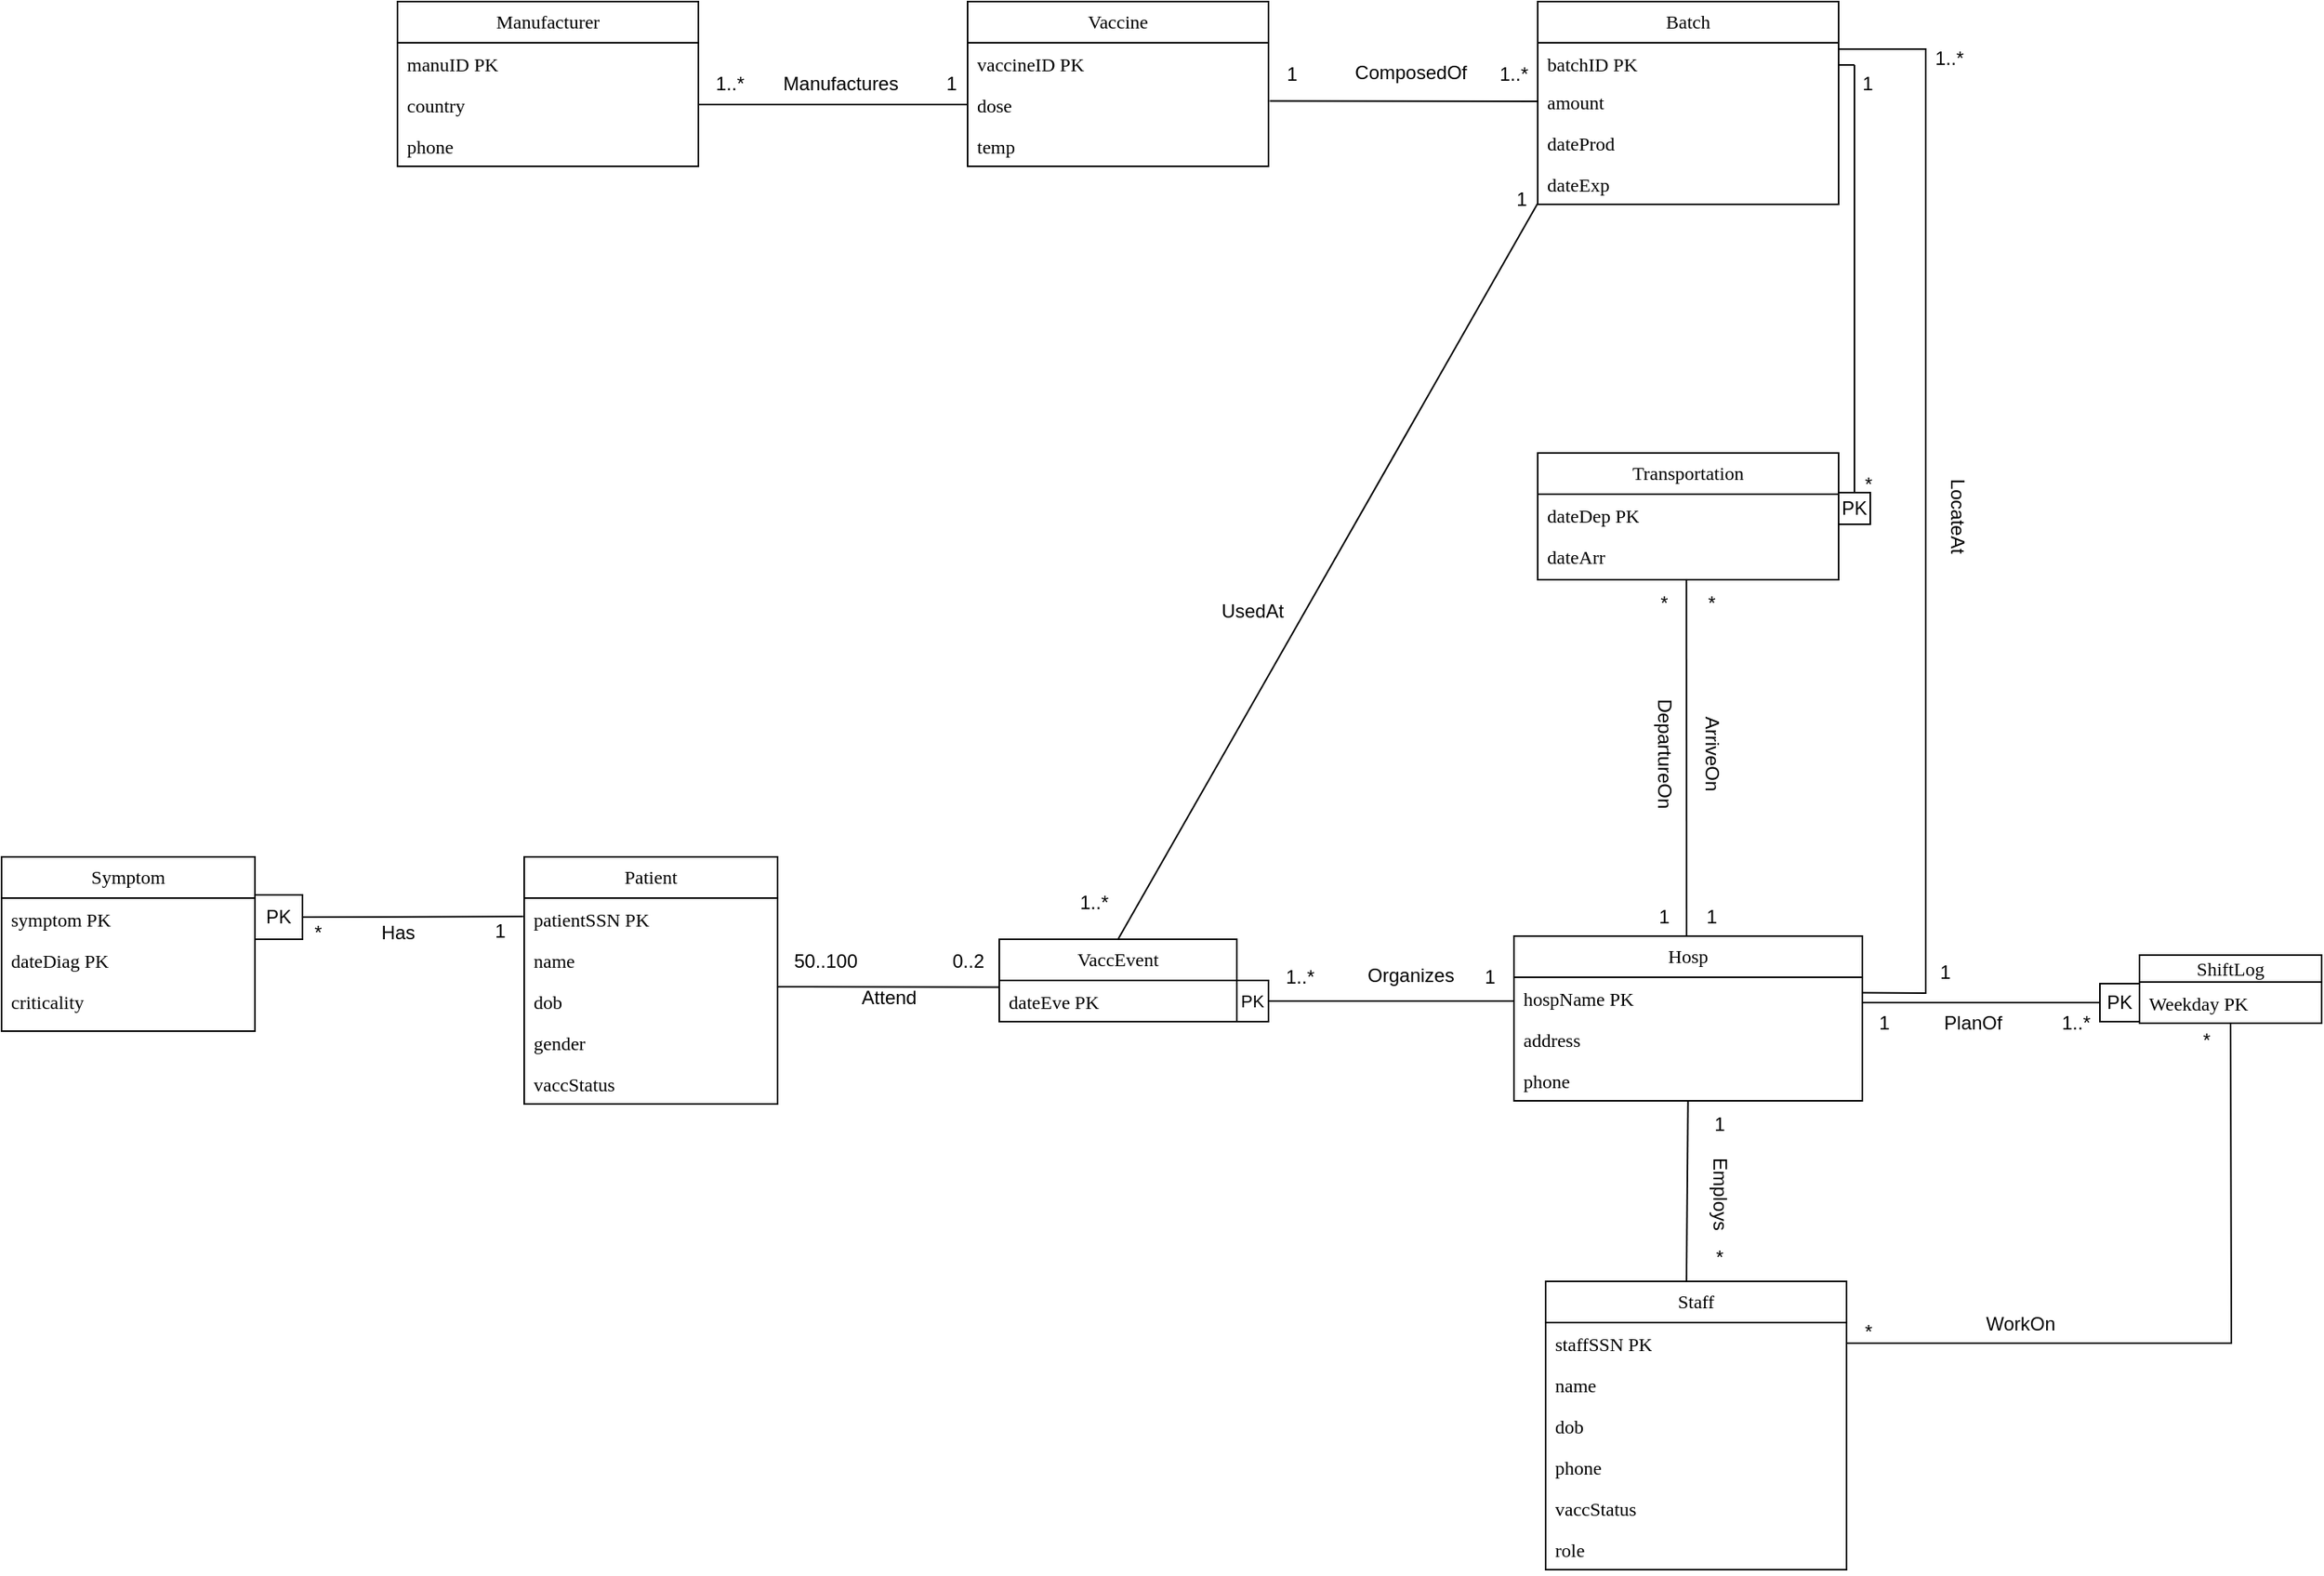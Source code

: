 <mxfile version="21.2.8" type="device">
  <diagram id="C5RBs43oDa-KdzZeNtuy" name="Page-1">
    <mxGraphModel dx="3131" dy="1924" grid="1" gridSize="10" guides="1" tooltips="1" connect="1" arrows="1" fold="1" page="1" pageScale="1" pageWidth="1169" pageHeight="827" math="0" shadow="0">
      <root>
        <mxCell id="WIyWlLk6GJQsqaUBKTNV-0" />
        <mxCell id="WIyWlLk6GJQsqaUBKTNV-1" parent="WIyWlLk6GJQsqaUBKTNV-0" />
        <mxCell id="nF-cC0mnECjp0_nfSm4N-1" value="Patient" style="swimlane;fontStyle=0;childLayout=stackLayout;horizontal=1;startSize=26;fillColor=none;horizontalStack=0;resizeParent=1;resizeParentMax=0;resizeLast=0;collapsible=1;marginBottom=0;whiteSpace=wrap;html=1;fontFamily=Times New Roman;" parent="WIyWlLk6GJQsqaUBKTNV-1" vertex="1">
          <mxGeometry x="-380" y="60" width="160" height="156" as="geometry" />
        </mxCell>
        <mxCell id="nF-cC0mnECjp0_nfSm4N-3" value="patientSSN PK" style="text;strokeColor=none;fillColor=none;align=left;verticalAlign=top;spacingLeft=4;spacingRight=4;overflow=hidden;rotatable=0;points=[[0,0.5],[1,0.5]];portConstraint=eastwest;whiteSpace=wrap;html=1;fontFamily=Times New Roman;" parent="nF-cC0mnECjp0_nfSm4N-1" vertex="1">
          <mxGeometry y="26" width="160" height="26" as="geometry" />
        </mxCell>
        <mxCell id="nF-cC0mnECjp0_nfSm4N-2" value="name" style="text;strokeColor=none;fillColor=none;align=left;verticalAlign=top;spacingLeft=4;spacingRight=4;overflow=hidden;rotatable=0;points=[[0,0.5],[1,0.5]];portConstraint=eastwest;whiteSpace=wrap;html=1;fontFamily=Times New Roman;" parent="nF-cC0mnECjp0_nfSm4N-1" vertex="1">
          <mxGeometry y="52" width="160" height="26" as="geometry" />
        </mxCell>
        <mxCell id="nF-cC0mnECjp0_nfSm4N-4" value="dob" style="text;strokeColor=none;fillColor=none;align=left;verticalAlign=top;spacingLeft=4;spacingRight=4;overflow=hidden;rotatable=0;points=[[0,0.5],[1,0.5]];portConstraint=eastwest;whiteSpace=wrap;html=1;fontFamily=Times New Roman;" parent="nF-cC0mnECjp0_nfSm4N-1" vertex="1">
          <mxGeometry y="78" width="160" height="26" as="geometry" />
        </mxCell>
        <mxCell id="nF-cC0mnECjp0_nfSm4N-11" value="gender" style="text;strokeColor=none;fillColor=none;align=left;verticalAlign=top;spacingLeft=4;spacingRight=4;overflow=hidden;rotatable=0;points=[[0,0.5],[1,0.5]];portConstraint=eastwest;whiteSpace=wrap;html=1;fontFamily=Times New Roman;" parent="nF-cC0mnECjp0_nfSm4N-1" vertex="1">
          <mxGeometry y="104" width="160" height="26" as="geometry" />
        </mxCell>
        <mxCell id="nF-cC0mnECjp0_nfSm4N-12" value="vaccStatus" style="text;strokeColor=none;fillColor=none;align=left;verticalAlign=top;spacingLeft=4;spacingRight=4;overflow=hidden;rotatable=0;points=[[0,0.5],[1,0.5]];portConstraint=eastwest;whiteSpace=wrap;html=1;fontFamily=Times New Roman;" parent="nF-cC0mnECjp0_nfSm4N-1" vertex="1">
          <mxGeometry y="130" width="160" height="26" as="geometry" />
        </mxCell>
        <mxCell id="nF-cC0mnECjp0_nfSm4N-13" value="Manufacturer" style="swimlane;fontStyle=0;childLayout=stackLayout;horizontal=1;startSize=26;fillColor=none;horizontalStack=0;resizeParent=1;resizeParentMax=0;resizeLast=0;collapsible=1;marginBottom=0;whiteSpace=wrap;html=1;fontFamily=Times New Roman;" parent="WIyWlLk6GJQsqaUBKTNV-1" vertex="1">
          <mxGeometry x="-460" y="-480" width="190" height="104" as="geometry">
            <mxRectangle x="9.73" y="-220" width="110" height="30" as="alternateBounds" />
          </mxGeometry>
        </mxCell>
        <mxCell id="nF-cC0mnECjp0_nfSm4N-14" value="manuID PK" style="text;strokeColor=none;fillColor=none;align=left;verticalAlign=top;spacingLeft=4;spacingRight=4;overflow=hidden;rotatable=0;points=[[0,0.5],[1,0.5]];portConstraint=eastwest;whiteSpace=wrap;html=1;fontFamily=Times New Roman;" parent="nF-cC0mnECjp0_nfSm4N-13" vertex="1">
          <mxGeometry y="26" width="190" height="26" as="geometry" />
        </mxCell>
        <mxCell id="nF-cC0mnECjp0_nfSm4N-15" value="country&lt;span style=&quot;white-space: pre;&quot;&gt; &lt;/span&gt;&lt;span style=&quot;white-space: pre;&quot;&gt; &lt;/span&gt;&lt;span style=&quot;white-space: pre;&quot;&gt; &lt;/span&gt;&lt;span style=&quot;white-space: pre;&quot;&gt; &lt;/span&gt;&lt;span style=&quot;white-space: pre;&quot;&gt; &lt;/span&gt;&lt;span style=&quot;white-space: pre;&quot;&gt; &lt;/span&gt;&lt;span style=&quot;white-space: pre;&quot;&gt; &lt;/span&gt;&lt;span style=&quot;white-space: pre;&quot;&gt; &lt;/span&gt;" style="text;strokeColor=none;fillColor=none;align=left;verticalAlign=top;spacingLeft=4;spacingRight=4;overflow=hidden;rotatable=0;points=[[0,0.5],[1,0.5]];portConstraint=eastwest;whiteSpace=wrap;html=1;fontFamily=Times New Roman;" parent="nF-cC0mnECjp0_nfSm4N-13" vertex="1">
          <mxGeometry y="52" width="190" height="26" as="geometry" />
        </mxCell>
        <mxCell id="nF-cC0mnECjp0_nfSm4N-16" value="phone" style="text;strokeColor=none;fillColor=none;align=left;verticalAlign=top;spacingLeft=4;spacingRight=4;overflow=hidden;rotatable=0;points=[[0,0.5],[1,0.5]];portConstraint=eastwest;whiteSpace=wrap;html=1;fontFamily=Times New Roman;" parent="nF-cC0mnECjp0_nfSm4N-13" vertex="1">
          <mxGeometry y="78" width="190" height="26" as="geometry" />
        </mxCell>
        <mxCell id="nF-cC0mnECjp0_nfSm4N-19" value="Batch" style="swimlane;fontStyle=0;childLayout=stackLayout;horizontal=1;startSize=26;fillColor=none;horizontalStack=0;resizeParent=1;resizeParentMax=0;resizeLast=0;collapsible=1;marginBottom=0;whiteSpace=wrap;html=1;fontFamily=Times New Roman;" parent="WIyWlLk6GJQsqaUBKTNV-1" vertex="1">
          <mxGeometry x="260" y="-480" width="190" height="128" as="geometry" />
        </mxCell>
        <mxCell id="nF-cC0mnECjp0_nfSm4N-20" value="batchID PK" style="text;strokeColor=none;fillColor=none;align=left;verticalAlign=top;spacingLeft=4;spacingRight=4;overflow=hidden;rotatable=0;points=[[0,0.5],[1,0.5]];portConstraint=eastwest;whiteSpace=wrap;html=1;fontFamily=Times New Roman;" parent="nF-cC0mnECjp0_nfSm4N-19" vertex="1">
          <mxGeometry y="26" width="190" height="24" as="geometry" />
        </mxCell>
        <mxCell id="nF-cC0mnECjp0_nfSm4N-21" value="amount" style="text;strokeColor=none;fillColor=none;align=left;verticalAlign=top;spacingLeft=4;spacingRight=4;overflow=hidden;rotatable=0;points=[[0,0.5],[1,0.5]];portConstraint=eastwest;whiteSpace=wrap;html=1;fontFamily=Times New Roman;" parent="nF-cC0mnECjp0_nfSm4N-19" vertex="1">
          <mxGeometry y="50" width="190" height="26" as="geometry" />
        </mxCell>
        <mxCell id="nF-cC0mnECjp0_nfSm4N-22" value="dateProd" style="text;strokeColor=none;fillColor=none;align=left;verticalAlign=top;spacingLeft=4;spacingRight=4;overflow=hidden;rotatable=0;points=[[0,0.5],[1,0.5]];portConstraint=eastwest;whiteSpace=wrap;html=1;fontFamily=Times New Roman;" parent="nF-cC0mnECjp0_nfSm4N-19" vertex="1">
          <mxGeometry y="76" width="190" height="26" as="geometry" />
        </mxCell>
        <mxCell id="nF-cC0mnECjp0_nfSm4N-23" value="dateExp&lt;br&gt;" style="text;strokeColor=none;fillColor=none;align=left;verticalAlign=top;spacingLeft=4;spacingRight=4;overflow=hidden;rotatable=0;points=[[0,0.5],[1,0.5]];portConstraint=eastwest;whiteSpace=wrap;html=1;fontFamily=Times New Roman;" parent="nF-cC0mnECjp0_nfSm4N-19" vertex="1">
          <mxGeometry y="102" width="190" height="26" as="geometry" />
        </mxCell>
        <mxCell id="nF-cC0mnECjp0_nfSm4N-25" value="Vaccine" style="swimlane;fontStyle=0;childLayout=stackLayout;horizontal=1;startSize=26;fillColor=none;horizontalStack=0;resizeParent=1;resizeParentMax=0;resizeLast=0;collapsible=1;marginBottom=0;whiteSpace=wrap;html=1;fontFamily=Times New Roman;" parent="WIyWlLk6GJQsqaUBKTNV-1" vertex="1">
          <mxGeometry x="-100" y="-480" width="190" height="104" as="geometry" />
        </mxCell>
        <mxCell id="nF-cC0mnECjp0_nfSm4N-26" value="vaccineID PK" style="text;strokeColor=none;fillColor=none;align=left;verticalAlign=top;spacingLeft=4;spacingRight=4;overflow=hidden;rotatable=0;points=[[0,0.5],[1,0.5]];portConstraint=eastwest;whiteSpace=wrap;html=1;fontFamily=Times New Roman;" parent="nF-cC0mnECjp0_nfSm4N-25" vertex="1">
          <mxGeometry y="26" width="190" height="26" as="geometry" />
        </mxCell>
        <mxCell id="nF-cC0mnECjp0_nfSm4N-27" value="dose" style="text;strokeColor=none;fillColor=none;align=left;verticalAlign=top;spacingLeft=4;spacingRight=4;overflow=hidden;rotatable=0;points=[[0,0.5],[1,0.5]];portConstraint=eastwest;whiteSpace=wrap;html=1;fontFamily=Times New Roman;" parent="nF-cC0mnECjp0_nfSm4N-25" vertex="1">
          <mxGeometry y="52" width="190" height="26" as="geometry" />
        </mxCell>
        <mxCell id="nF-cC0mnECjp0_nfSm4N-28" value="temp&lt;br&gt;" style="text;strokeColor=none;fillColor=none;align=left;verticalAlign=top;spacingLeft=4;spacingRight=4;overflow=hidden;rotatable=0;points=[[0,0.5],[1,0.5]];portConstraint=eastwest;whiteSpace=wrap;html=1;fontFamily=Times New Roman;" parent="nF-cC0mnECjp0_nfSm4N-25" vertex="1">
          <mxGeometry y="78" width="190" height="26" as="geometry" />
        </mxCell>
        <mxCell id="nF-cC0mnECjp0_nfSm4N-31" value="Hosp" style="swimlane;fontStyle=0;childLayout=stackLayout;horizontal=1;startSize=26;fillColor=none;horizontalStack=0;resizeParent=1;resizeParentMax=0;resizeLast=0;collapsible=1;marginBottom=0;whiteSpace=wrap;html=1;fontFamily=Times New Roman;" parent="WIyWlLk6GJQsqaUBKTNV-1" vertex="1">
          <mxGeometry x="245" y="110" width="220" height="104" as="geometry" />
        </mxCell>
        <mxCell id="nF-cC0mnECjp0_nfSm4N-32" value="hospName PK" style="text;strokeColor=none;fillColor=none;align=left;verticalAlign=top;spacingLeft=4;spacingRight=4;overflow=hidden;rotatable=0;points=[[0,0.5],[1,0.5]];portConstraint=eastwest;whiteSpace=wrap;html=1;fontFamily=Times New Roman;" parent="nF-cC0mnECjp0_nfSm4N-31" vertex="1">
          <mxGeometry y="26" width="220" height="26" as="geometry" />
        </mxCell>
        <mxCell id="nF-cC0mnECjp0_nfSm4N-33" value="address" style="text;strokeColor=none;fillColor=none;align=left;verticalAlign=top;spacingLeft=4;spacingRight=4;overflow=hidden;rotatable=0;points=[[0,0.5],[1,0.5]];portConstraint=eastwest;whiteSpace=wrap;html=1;fontFamily=Times New Roman;" parent="nF-cC0mnECjp0_nfSm4N-31" vertex="1">
          <mxGeometry y="52" width="220" height="26" as="geometry" />
        </mxCell>
        <mxCell id="nF-cC0mnECjp0_nfSm4N-34" value="phone" style="text;strokeColor=none;fillColor=none;align=left;verticalAlign=top;spacingLeft=4;spacingRight=4;overflow=hidden;rotatable=0;points=[[0,0.5],[1,0.5]];portConstraint=eastwest;whiteSpace=wrap;html=1;fontFamily=Times New Roman;" parent="nF-cC0mnECjp0_nfSm4N-31" vertex="1">
          <mxGeometry y="78" width="220" height="26" as="geometry" />
        </mxCell>
        <mxCell id="nF-cC0mnECjp0_nfSm4N-37" value="Transportation" style="swimlane;fontStyle=0;childLayout=stackLayout;horizontal=1;startSize=26;fillColor=none;horizontalStack=0;resizeParent=1;resizeParentMax=0;resizeLast=0;collapsible=1;marginBottom=0;whiteSpace=wrap;html=1;fontFamily=Times New Roman;" parent="WIyWlLk6GJQsqaUBKTNV-1" vertex="1">
          <mxGeometry x="260" y="-195" width="190" height="80" as="geometry" />
        </mxCell>
        <mxCell id="nF-cC0mnECjp0_nfSm4N-38" value="dateDep PK" style="text;strokeColor=none;fillColor=none;align=left;verticalAlign=top;spacingLeft=4;spacingRight=4;overflow=hidden;rotatable=0;points=[[0,0.5],[1,0.5]];portConstraint=eastwest;whiteSpace=wrap;html=1;fontFamily=Times New Roman;" parent="nF-cC0mnECjp0_nfSm4N-37" vertex="1">
          <mxGeometry y="26" width="190" height="26" as="geometry" />
        </mxCell>
        <mxCell id="nF-cC0mnECjp0_nfSm4N-39" value="dateArr" style="text;strokeColor=none;fillColor=none;align=left;verticalAlign=top;spacingLeft=4;spacingRight=4;overflow=hidden;rotatable=0;points=[[0,0.5],[1,0.5]];portConstraint=eastwest;whiteSpace=wrap;html=1;fontFamily=Times New Roman;" parent="nF-cC0mnECjp0_nfSm4N-37" vertex="1">
          <mxGeometry y="52" width="190" height="28" as="geometry" />
        </mxCell>
        <mxCell id="nF-cC0mnECjp0_nfSm4N-42" value="ShiftLog" style="swimlane;fontStyle=0;childLayout=stackLayout;horizontal=1;startSize=17;fillColor=none;horizontalStack=0;resizeParent=1;resizeParentMax=0;resizeLast=0;collapsible=1;marginBottom=0;whiteSpace=wrap;html=1;fontFamily=Times New Roman;" parent="WIyWlLk6GJQsqaUBKTNV-1" vertex="1">
          <mxGeometry x="640" y="122" width="115" height="43" as="geometry" />
        </mxCell>
        <mxCell id="nF-cC0mnECjp0_nfSm4N-44" value="Weekday PK" style="text;strokeColor=none;fillColor=none;align=left;verticalAlign=top;spacingLeft=4;spacingRight=4;overflow=hidden;rotatable=0;points=[[0,0.5],[1,0.5]];portConstraint=eastwest;whiteSpace=wrap;html=1;fontFamily=Times New Roman;" parent="nF-cC0mnECjp0_nfSm4N-42" vertex="1">
          <mxGeometry y="17" width="115" height="26" as="geometry" />
        </mxCell>
        <mxCell id="nF-cC0mnECjp0_nfSm4N-46" value="Staff" style="swimlane;fontStyle=0;childLayout=stackLayout;horizontal=1;startSize=26;fillColor=none;horizontalStack=0;resizeParent=1;resizeParentMax=0;resizeLast=0;collapsible=1;marginBottom=0;whiteSpace=wrap;html=1;fontFamily=Times New Roman;" parent="WIyWlLk6GJQsqaUBKTNV-1" vertex="1">
          <mxGeometry x="265" y="328" width="190" height="182" as="geometry" />
        </mxCell>
        <mxCell id="nF-cC0mnECjp0_nfSm4N-47" value="staffSSN PK" style="text;strokeColor=none;fillColor=none;align=left;verticalAlign=top;spacingLeft=4;spacingRight=4;overflow=hidden;rotatable=0;points=[[0,0.5],[1,0.5]];portConstraint=eastwest;whiteSpace=wrap;html=1;fontFamily=Times New Roman;" parent="nF-cC0mnECjp0_nfSm4N-46" vertex="1">
          <mxGeometry y="26" width="190" height="26" as="geometry" />
        </mxCell>
        <mxCell id="nF-cC0mnECjp0_nfSm4N-48" value="name" style="text;strokeColor=none;fillColor=none;align=left;verticalAlign=top;spacingLeft=4;spacingRight=4;overflow=hidden;rotatable=0;points=[[0,0.5],[1,0.5]];portConstraint=eastwest;whiteSpace=wrap;html=1;fontFamily=Times New Roman;" parent="nF-cC0mnECjp0_nfSm4N-46" vertex="1">
          <mxGeometry y="52" width="190" height="26" as="geometry" />
        </mxCell>
        <mxCell id="nF-cC0mnECjp0_nfSm4N-49" value="dob" style="text;strokeColor=none;fillColor=none;align=left;verticalAlign=top;spacingLeft=4;spacingRight=4;overflow=hidden;rotatable=0;points=[[0,0.5],[1,0.5]];portConstraint=eastwest;whiteSpace=wrap;html=1;fontFamily=Times New Roman;" parent="nF-cC0mnECjp0_nfSm4N-46" vertex="1">
          <mxGeometry y="78" width="190" height="26" as="geometry" />
        </mxCell>
        <mxCell id="nF-cC0mnECjp0_nfSm4N-50" value="phone" style="text;strokeColor=none;fillColor=none;align=left;verticalAlign=top;spacingLeft=4;spacingRight=4;overflow=hidden;rotatable=0;points=[[0,0.5],[1,0.5]];portConstraint=eastwest;whiteSpace=wrap;html=1;fontFamily=Times New Roman;" parent="nF-cC0mnECjp0_nfSm4N-46" vertex="1">
          <mxGeometry y="104" width="190" height="26" as="geometry" />
        </mxCell>
        <mxCell id="nF-cC0mnECjp0_nfSm4N-51" value="vaccStatus" style="text;strokeColor=none;fillColor=none;align=left;verticalAlign=top;spacingLeft=4;spacingRight=4;overflow=hidden;rotatable=0;points=[[0,0.5],[1,0.5]];portConstraint=eastwest;whiteSpace=wrap;html=1;fontFamily=Times New Roman;" parent="nF-cC0mnECjp0_nfSm4N-46" vertex="1">
          <mxGeometry y="130" width="190" height="26" as="geometry" />
        </mxCell>
        <mxCell id="nF-cC0mnECjp0_nfSm4N-52" value="role" style="text;strokeColor=none;fillColor=none;align=left;verticalAlign=top;spacingLeft=4;spacingRight=4;overflow=hidden;rotatable=0;points=[[0,0.5],[1,0.5]];portConstraint=eastwest;whiteSpace=wrap;html=1;fontFamily=Times New Roman;" parent="nF-cC0mnECjp0_nfSm4N-46" vertex="1">
          <mxGeometry y="156" width="190" height="26" as="geometry" />
        </mxCell>
        <mxCell id="nF-cC0mnECjp0_nfSm4N-57" value="Symptom" style="swimlane;fontStyle=0;childLayout=stackLayout;horizontal=1;startSize=26;fillColor=none;horizontalStack=0;resizeParent=1;resizeParentMax=0;resizeLast=0;collapsible=1;marginBottom=0;whiteSpace=wrap;html=1;fontFamily=Times New Roman;" parent="WIyWlLk6GJQsqaUBKTNV-1" vertex="1">
          <mxGeometry x="-710" y="60" width="160" height="110" as="geometry" />
        </mxCell>
        <mxCell id="nF-cC0mnECjp0_nfSm4N-58" value="symptom PK" style="text;strokeColor=none;fillColor=none;align=left;verticalAlign=top;spacingLeft=4;spacingRight=4;overflow=hidden;rotatable=0;points=[[0,0.5],[1,0.5]];portConstraint=eastwest;whiteSpace=wrap;html=1;fontFamily=Times New Roman;" parent="nF-cC0mnECjp0_nfSm4N-57" vertex="1">
          <mxGeometry y="26" width="160" height="26" as="geometry" />
        </mxCell>
        <mxCell id="nF-cC0mnECjp0_nfSm4N-62" value="dateDiag PK" style="text;strokeColor=none;fillColor=none;align=left;verticalAlign=top;spacingLeft=4;spacingRight=4;overflow=hidden;rotatable=0;points=[[0,0.5],[1,0.5]];portConstraint=eastwest;whiteSpace=wrap;html=1;fontFamily=Times New Roman;" parent="nF-cC0mnECjp0_nfSm4N-57" vertex="1">
          <mxGeometry y="52" width="160" height="26" as="geometry" />
        </mxCell>
        <mxCell id="nF-cC0mnECjp0_nfSm4N-61" value="criticality" style="text;strokeColor=none;fillColor=none;align=left;verticalAlign=top;spacingLeft=4;spacingRight=4;overflow=hidden;rotatable=0;points=[[0,0.5],[1,0.5]];portConstraint=eastwest;whiteSpace=wrap;html=1;fontFamily=Times New Roman;" parent="nF-cC0mnECjp0_nfSm4N-57" vertex="1">
          <mxGeometry y="78" width="160" height="32" as="geometry" />
        </mxCell>
        <mxCell id="nF-cC0mnECjp0_nfSm4N-53" value="VaccEvent" style="swimlane;fontStyle=0;childLayout=stackLayout;horizontal=1;startSize=26;fillColor=none;horizontalStack=0;resizeParent=1;resizeParentMax=0;resizeLast=0;collapsible=1;marginBottom=0;whiteSpace=wrap;html=1;fontFamily=Times New Roman;" parent="WIyWlLk6GJQsqaUBKTNV-1" vertex="1">
          <mxGeometry x="-80" y="112" width="150" height="52" as="geometry" />
        </mxCell>
        <mxCell id="nF-cC0mnECjp0_nfSm4N-54" value="dateEve PK" style="text;strokeColor=none;fillColor=none;align=left;verticalAlign=top;spacingLeft=4;spacingRight=4;overflow=hidden;rotatable=0;points=[[0,0.5],[1,0.5]];portConstraint=eastwest;whiteSpace=wrap;html=1;fontFamily=Times New Roman;" parent="nF-cC0mnECjp0_nfSm4N-53" vertex="1">
          <mxGeometry y="26" width="150" height="26" as="geometry" />
        </mxCell>
        <mxCell id="bE9FB3GK9V3sanADbljT-3" value="PK" style="rounded=0;whiteSpace=wrap;html=1;" parent="WIyWlLk6GJQsqaUBKTNV-1" vertex="1">
          <mxGeometry x="450" y="-170" width="20" height="20" as="geometry" />
        </mxCell>
        <mxCell id="bE9FB3GK9V3sanADbljT-4" value="PK" style="rounded=0;whiteSpace=wrap;html=1;" parent="WIyWlLk6GJQsqaUBKTNV-1" vertex="1">
          <mxGeometry x="615" y="140" width="25" height="24" as="geometry" />
        </mxCell>
        <mxCell id="bE9FB3GK9V3sanADbljT-5" value="&lt;font style=&quot;font-size: 11px;&quot;&gt;PK&lt;/font&gt;" style="rounded=0;whiteSpace=wrap;html=1;" parent="WIyWlLk6GJQsqaUBKTNV-1" vertex="1">
          <mxGeometry x="70" y="138" width="20" height="26" as="geometry" />
        </mxCell>
        <mxCell id="bE9FB3GK9V3sanADbljT-10" value="" style="endArrow=none;html=1;rounded=0;exitX=1;exitY=0.5;exitDx=0;exitDy=0;entryX=0;entryY=0.5;entryDx=0;entryDy=0;" parent="WIyWlLk6GJQsqaUBKTNV-1" source="nF-cC0mnECjp0_nfSm4N-15" target="nF-cC0mnECjp0_nfSm4N-27" edge="1">
          <mxGeometry width="50" height="50" relative="1" as="geometry">
            <mxPoint x="-130" y="-360" as="sourcePoint" />
            <mxPoint x="-110" y="-410" as="targetPoint" />
          </mxGeometry>
        </mxCell>
        <mxCell id="bE9FB3GK9V3sanADbljT-11" value="1..*" style="text;html=1;strokeColor=none;fillColor=none;align=center;verticalAlign=middle;whiteSpace=wrap;rounded=0;" parent="WIyWlLk6GJQsqaUBKTNV-1" vertex="1">
          <mxGeometry x="-280" y="-443" width="60" height="30" as="geometry" />
        </mxCell>
        <mxCell id="bE9FB3GK9V3sanADbljT-13" value="Manufactures" style="text;html=1;strokeColor=none;fillColor=none;align=center;verticalAlign=middle;whiteSpace=wrap;rounded=0;" parent="WIyWlLk6GJQsqaUBKTNV-1" vertex="1">
          <mxGeometry x="-210" y="-443" width="60" height="30" as="geometry" />
        </mxCell>
        <mxCell id="bE9FB3GK9V3sanADbljT-14" value="1" style="text;html=1;strokeColor=none;fillColor=none;align=center;verticalAlign=middle;whiteSpace=wrap;rounded=0;" parent="WIyWlLk6GJQsqaUBKTNV-1" vertex="1">
          <mxGeometry x="-140" y="-443" width="60" height="30" as="geometry" />
        </mxCell>
        <mxCell id="bE9FB3GK9V3sanADbljT-16" value="" style="endArrow=none;html=1;rounded=0;entryX=0;entryY=0.5;entryDx=0;entryDy=0;exitX=1.004;exitY=0.414;exitDx=0;exitDy=0;exitPerimeter=0;" parent="WIyWlLk6GJQsqaUBKTNV-1" source="nF-cC0mnECjp0_nfSm4N-27" target="nF-cC0mnECjp0_nfSm4N-21" edge="1">
          <mxGeometry width="50" height="50" relative="1" as="geometry">
            <mxPoint x="50" y="-380" as="sourcePoint" />
            <mxPoint x="100" y="-430" as="targetPoint" />
          </mxGeometry>
        </mxCell>
        <mxCell id="bE9FB3GK9V3sanADbljT-17" value="1" style="text;html=1;strokeColor=none;fillColor=none;align=center;verticalAlign=middle;whiteSpace=wrap;rounded=0;" parent="WIyWlLk6GJQsqaUBKTNV-1" vertex="1">
          <mxGeometry x="90" y="-443" width="30" height="18.5" as="geometry" />
        </mxCell>
        <mxCell id="bE9FB3GK9V3sanADbljT-18" value="ComposedOf" style="text;html=1;strokeColor=none;fillColor=none;align=center;verticalAlign=middle;whiteSpace=wrap;rounded=0;" parent="WIyWlLk6GJQsqaUBKTNV-1" vertex="1">
          <mxGeometry x="150" y="-444.25" width="60" height="18.5" as="geometry" />
        </mxCell>
        <mxCell id="bE9FB3GK9V3sanADbljT-19" value="1..*" style="text;html=1;strokeColor=none;fillColor=none;align=center;verticalAlign=middle;whiteSpace=wrap;rounded=0;" parent="WIyWlLk6GJQsqaUBKTNV-1" vertex="1">
          <mxGeometry x="230" y="-443" width="30" height="18.5" as="geometry" />
        </mxCell>
        <mxCell id="bE9FB3GK9V3sanADbljT-21" value="" style="endArrow=none;html=1;rounded=0;entryX=1.002;entryY=0.373;entryDx=0;entryDy=0;entryPerimeter=0;" parent="WIyWlLk6GJQsqaUBKTNV-1" target="nF-cC0mnECjp0_nfSm4N-32" edge="1">
          <mxGeometry width="50" height="50" relative="1" as="geometry">
            <mxPoint x="450" y="-450" as="sourcePoint" />
            <mxPoint x="470" y="140" as="targetPoint" />
            <Array as="points">
              <mxPoint x="505" y="-450" />
              <mxPoint x="505" y="-211" />
              <mxPoint x="505" y="146" />
            </Array>
          </mxGeometry>
        </mxCell>
        <mxCell id="bE9FB3GK9V3sanADbljT-22" value="1" style="text;html=1;strokeColor=none;fillColor=none;align=center;verticalAlign=middle;whiteSpace=wrap;rounded=0;" parent="WIyWlLk6GJQsqaUBKTNV-1" vertex="1">
          <mxGeometry x="461.25" y="-434.5" width="15" height="13" as="geometry" />
        </mxCell>
        <mxCell id="bE9FB3GK9V3sanADbljT-23" value="*" style="text;html=1;strokeColor=none;fillColor=none;align=center;verticalAlign=middle;whiteSpace=wrap;rounded=0;" parent="WIyWlLk6GJQsqaUBKTNV-1" vertex="1">
          <mxGeometry x="463.75" y="-180" width="10" height="10" as="geometry" />
        </mxCell>
        <mxCell id="bE9FB3GK9V3sanADbljT-24" value="1..*" style="text;html=1;strokeColor=none;fillColor=none;align=center;verticalAlign=middle;whiteSpace=wrap;rounded=0;" parent="WIyWlLk6GJQsqaUBKTNV-1" vertex="1">
          <mxGeometry x="505" y="-454.5" width="30" height="20" as="geometry" />
        </mxCell>
        <mxCell id="bE9FB3GK9V3sanADbljT-26" value="LocateAt" style="text;html=1;strokeColor=none;fillColor=none;align=center;verticalAlign=middle;whiteSpace=wrap;rounded=0;rotation=90;" parent="WIyWlLk6GJQsqaUBKTNV-1" vertex="1">
          <mxGeometry x="495" y="-170" width="60" height="30" as="geometry" />
        </mxCell>
        <mxCell id="bE9FB3GK9V3sanADbljT-27" value="1" style="text;html=1;strokeColor=none;fillColor=none;align=center;verticalAlign=middle;whiteSpace=wrap;rounded=0;" parent="WIyWlLk6GJQsqaUBKTNV-1" vertex="1">
          <mxGeometry x="505" y="122" width="25" height="21" as="geometry" />
        </mxCell>
        <mxCell id="bE9FB3GK9V3sanADbljT-35" value="1" style="text;html=1;strokeColor=none;fillColor=none;align=center;verticalAlign=middle;whiteSpace=wrap;rounded=0;" parent="WIyWlLk6GJQsqaUBKTNV-1" vertex="1">
          <mxGeometry x="355" y="88" width="30" height="20" as="geometry" />
        </mxCell>
        <mxCell id="bE9FB3GK9V3sanADbljT-43" value="ArriveOn" style="text;html=1;strokeColor=none;fillColor=none;align=center;verticalAlign=middle;whiteSpace=wrap;rounded=0;rotation=90;" parent="WIyWlLk6GJQsqaUBKTNV-1" vertex="1">
          <mxGeometry x="335" y="-20" width="70" height="30" as="geometry" />
        </mxCell>
        <mxCell id="bE9FB3GK9V3sanADbljT-45" value="*" style="text;html=1;strokeColor=none;fillColor=none;align=center;verticalAlign=middle;whiteSpace=wrap;rounded=0;" parent="WIyWlLk6GJQsqaUBKTNV-1" vertex="1">
          <mxGeometry x="325" y="-110" width="30" height="20" as="geometry" />
        </mxCell>
        <mxCell id="bE9FB3GK9V3sanADbljT-46" value="1" style="text;html=1;strokeColor=none;fillColor=none;align=center;verticalAlign=middle;whiteSpace=wrap;rounded=0;" parent="WIyWlLk6GJQsqaUBKTNV-1" vertex="1">
          <mxGeometry x="325" y="87.5" width="30" height="21" as="geometry" />
        </mxCell>
        <mxCell id="bE9FB3GK9V3sanADbljT-49" value="" style="endArrow=none;html=1;rounded=0;entryX=0;entryY=0.5;entryDx=0;entryDy=0;exitX=0.998;exitY=0.617;exitDx=0;exitDy=0;exitPerimeter=0;" parent="WIyWlLk6GJQsqaUBKTNV-1" source="nF-cC0mnECjp0_nfSm4N-32" target="bE9FB3GK9V3sanADbljT-4" edge="1">
          <mxGeometry width="50" height="50" relative="1" as="geometry">
            <mxPoint x="475" y="176" as="sourcePoint" />
            <mxPoint x="575" y="128" as="targetPoint" />
            <Array as="points" />
          </mxGeometry>
        </mxCell>
        <mxCell id="bE9FB3GK9V3sanADbljT-50" value="PlanOf" style="text;html=1;strokeColor=none;fillColor=none;align=center;verticalAlign=middle;whiteSpace=wrap;rounded=0;" parent="WIyWlLk6GJQsqaUBKTNV-1" vertex="1">
          <mxGeometry x="505" y="150" width="60" height="30" as="geometry" />
        </mxCell>
        <mxCell id="bE9FB3GK9V3sanADbljT-51" value="1" style="text;html=1;strokeColor=none;fillColor=none;align=center;verticalAlign=middle;whiteSpace=wrap;rounded=0;" parent="WIyWlLk6GJQsqaUBKTNV-1" vertex="1">
          <mxGeometry x="463.75" y="155" width="30" height="20" as="geometry" />
        </mxCell>
        <mxCell id="bE9FB3GK9V3sanADbljT-52" value="1..*" style="text;html=1;strokeColor=none;fillColor=none;align=center;verticalAlign=middle;whiteSpace=wrap;rounded=0;" parent="WIyWlLk6GJQsqaUBKTNV-1" vertex="1">
          <mxGeometry x="585" y="155" width="30" height="20" as="geometry" />
        </mxCell>
        <mxCell id="bE9FB3GK9V3sanADbljT-53" value="" style="endArrow=none;html=1;rounded=0;exitX=0.468;exitY=0.003;exitDx=0;exitDy=0;exitPerimeter=0;" parent="WIyWlLk6GJQsqaUBKTNV-1" source="nF-cC0mnECjp0_nfSm4N-46" target="nF-cC0mnECjp0_nfSm4N-34" edge="1">
          <mxGeometry width="50" height="50" relative="1" as="geometry">
            <mxPoint x="415" y="248" as="sourcePoint" />
            <mxPoint x="360" y="218" as="targetPoint" />
          </mxGeometry>
        </mxCell>
        <mxCell id="bE9FB3GK9V3sanADbljT-54" value="1" style="text;html=1;strokeColor=none;fillColor=none;align=center;verticalAlign=middle;whiteSpace=wrap;rounded=0;" parent="WIyWlLk6GJQsqaUBKTNV-1" vertex="1">
          <mxGeometry x="345" y="214" width="60" height="30" as="geometry" />
        </mxCell>
        <mxCell id="bE9FB3GK9V3sanADbljT-55" value="*" style="text;html=1;strokeColor=none;fillColor=none;align=center;verticalAlign=middle;whiteSpace=wrap;rounded=0;" parent="WIyWlLk6GJQsqaUBKTNV-1" vertex="1">
          <mxGeometry x="345" y="298" width="60" height="30" as="geometry" />
        </mxCell>
        <mxCell id="bE9FB3GK9V3sanADbljT-56" value="Employs" style="text;html=1;strokeColor=none;fillColor=none;align=center;verticalAlign=middle;whiteSpace=wrap;rounded=0;rotation=90;" parent="WIyWlLk6GJQsqaUBKTNV-1" vertex="1">
          <mxGeometry x="345" y="258" width="60" height="30" as="geometry" />
        </mxCell>
        <mxCell id="bE9FB3GK9V3sanADbljT-58" value="" style="endArrow=none;html=1;rounded=0;exitX=1;exitY=0.5;exitDx=0;exitDy=0;entryX=0.5;entryY=1;entryDx=0;entryDy=0;" parent="WIyWlLk6GJQsqaUBKTNV-1" target="nF-cC0mnECjp0_nfSm4N-42" edge="1" source="nF-cC0mnECjp0_nfSm4N-47">
          <mxGeometry width="50" height="50" relative="1" as="geometry">
            <mxPoint x="460" y="370" as="sourcePoint" />
            <mxPoint x="695" y="170" as="targetPoint" />
            <Array as="points">
              <mxPoint x="698" y="367" />
            </Array>
          </mxGeometry>
        </mxCell>
        <mxCell id="bE9FB3GK9V3sanADbljT-59" value="WorkOn" style="text;html=1;strokeColor=none;fillColor=none;align=center;verticalAlign=middle;whiteSpace=wrap;rounded=0;rotation=0;" parent="WIyWlLk6GJQsqaUBKTNV-1" vertex="1">
          <mxGeometry x="535" y="340" width="60" height="30" as="geometry" />
        </mxCell>
        <mxCell id="bE9FB3GK9V3sanADbljT-60" value="*" style="text;html=1;strokeColor=none;fillColor=none;align=center;verticalAlign=middle;whiteSpace=wrap;rounded=0;" parent="WIyWlLk6GJQsqaUBKTNV-1" vertex="1">
          <mxGeometry x="455" y="350" width="27.5" height="20" as="geometry" />
        </mxCell>
        <mxCell id="bE9FB3GK9V3sanADbljT-61" value="*" style="text;html=1;strokeColor=none;fillColor=none;align=center;verticalAlign=middle;whiteSpace=wrap;rounded=0;" parent="WIyWlLk6GJQsqaUBKTNV-1" vertex="1">
          <mxGeometry x="670" y="165" width="25" height="22" as="geometry" />
        </mxCell>
        <mxCell id="bE9FB3GK9V3sanADbljT-65" value="" style="endArrow=none;html=1;rounded=0;entryX=0.75;entryY=1;entryDx=0;entryDy=0;exitX=1;exitY=0.5;exitDx=0;exitDy=0;" parent="WIyWlLk6GJQsqaUBKTNV-1" source="bE9FB3GK9V3sanADbljT-5" target="bE9FB3GK9V3sanADbljT-68" edge="1">
          <mxGeometry width="50" height="50" relative="1" as="geometry">
            <mxPoint x="90" y="160" as="sourcePoint" />
            <mxPoint x="180" y="100" as="targetPoint" />
          </mxGeometry>
        </mxCell>
        <mxCell id="bE9FB3GK9V3sanADbljT-67" value="Organizes" style="text;html=1;strokeColor=none;fillColor=none;align=center;verticalAlign=middle;whiteSpace=wrap;rounded=0;" parent="WIyWlLk6GJQsqaUBKTNV-1" vertex="1">
          <mxGeometry x="150" y="120" width="60" height="30" as="geometry" />
        </mxCell>
        <mxCell id="bE9FB3GK9V3sanADbljT-68" value="1" style="text;html=1;strokeColor=none;fillColor=none;align=center;verticalAlign=middle;whiteSpace=wrap;rounded=0;" parent="WIyWlLk6GJQsqaUBKTNV-1" vertex="1">
          <mxGeometry x="200" y="121" width="60" height="30" as="geometry" />
        </mxCell>
        <mxCell id="bE9FB3GK9V3sanADbljT-69" value="1..*" style="text;html=1;strokeColor=none;fillColor=none;align=center;verticalAlign=middle;whiteSpace=wrap;rounded=0;" parent="WIyWlLk6GJQsqaUBKTNV-1" vertex="1">
          <mxGeometry x="90" y="121" width="40" height="29" as="geometry" />
        </mxCell>
        <mxCell id="bE9FB3GK9V3sanADbljT-70" value="" style="endArrow=none;html=1;rounded=0;entryX=0;entryY=0.978;entryDx=0;entryDy=0;entryPerimeter=0;exitX=0.5;exitY=0;exitDx=0;exitDy=0;" parent="WIyWlLk6GJQsqaUBKTNV-1" source="nF-cC0mnECjp0_nfSm4N-53" target="nF-cC0mnECjp0_nfSm4N-23" edge="1">
          <mxGeometry width="50" height="50" relative="1" as="geometry">
            <mxPoint x="40" y="80" as="sourcePoint" />
            <mxPoint x="90" y="30" as="targetPoint" />
          </mxGeometry>
        </mxCell>
        <mxCell id="bE9FB3GK9V3sanADbljT-71" value="1..*" style="text;html=1;strokeColor=none;fillColor=none;align=center;verticalAlign=middle;whiteSpace=wrap;rounded=0;" parent="WIyWlLk6GJQsqaUBKTNV-1" vertex="1">
          <mxGeometry x="-50" y="74" width="60" height="30" as="geometry" />
        </mxCell>
        <mxCell id="bE9FB3GK9V3sanADbljT-73" value="1" style="text;html=1;strokeColor=none;fillColor=none;align=center;verticalAlign=middle;whiteSpace=wrap;rounded=0;" parent="WIyWlLk6GJQsqaUBKTNV-1" vertex="1">
          <mxGeometry x="220" y="-370" width="60" height="30" as="geometry" />
        </mxCell>
        <mxCell id="bE9FB3GK9V3sanADbljT-74" value="UsedAt" style="text;html=1;strokeColor=none;fillColor=none;align=center;verticalAlign=middle;whiteSpace=wrap;rounded=0;" parent="WIyWlLk6GJQsqaUBKTNV-1" vertex="1">
          <mxGeometry x="50" y="-110" width="60" height="30" as="geometry" />
        </mxCell>
        <mxCell id="bE9FB3GK9V3sanADbljT-75" value="" style="endArrow=none;html=1;rounded=0;entryX=-0.003;entryY=0.162;entryDx=0;entryDy=0;entryPerimeter=0;" parent="WIyWlLk6GJQsqaUBKTNV-1" target="nF-cC0mnECjp0_nfSm4N-54" edge="1">
          <mxGeometry width="50" height="50" relative="1" as="geometry">
            <mxPoint x="-220" y="142" as="sourcePoint" />
            <mxPoint x="-140" y="110" as="targetPoint" />
          </mxGeometry>
        </mxCell>
        <mxCell id="bE9FB3GK9V3sanADbljT-76" value="50..100&lt;br&gt;" style="text;html=1;align=center;verticalAlign=middle;resizable=0;points=[];autosize=1;strokeColor=none;fillColor=none;" parent="WIyWlLk6GJQsqaUBKTNV-1" vertex="1">
          <mxGeometry x="-220" y="111" width="60" height="30" as="geometry" />
        </mxCell>
        <mxCell id="bE9FB3GK9V3sanADbljT-79" value="0..2" style="text;html=1;align=center;verticalAlign=middle;resizable=0;points=[];autosize=1;strokeColor=none;fillColor=none;" parent="WIyWlLk6GJQsqaUBKTNV-1" vertex="1">
          <mxGeometry x="-120" y="111" width="40" height="30" as="geometry" />
        </mxCell>
        <mxCell id="bE9FB3GK9V3sanADbljT-80" value="Attend" style="text;html=1;align=center;verticalAlign=middle;resizable=0;points=[];autosize=1;strokeColor=none;fillColor=none;" parent="WIyWlLk6GJQsqaUBKTNV-1" vertex="1">
          <mxGeometry x="-180" y="134" width="60" height="30" as="geometry" />
        </mxCell>
        <mxCell id="bE9FB3GK9V3sanADbljT-83" value="PK" style="rounded=0;whiteSpace=wrap;html=1;" parent="WIyWlLk6GJQsqaUBKTNV-1" vertex="1">
          <mxGeometry x="-550" y="84" width="30" height="28" as="geometry" />
        </mxCell>
        <mxCell id="bE9FB3GK9V3sanADbljT-85" value="" style="endArrow=none;html=1;rounded=0;exitX=1;exitY=0.5;exitDx=0;exitDy=0;entryX=-0.004;entryY=0.449;entryDx=0;entryDy=0;entryPerimeter=0;" parent="WIyWlLk6GJQsqaUBKTNV-1" source="bE9FB3GK9V3sanADbljT-83" edge="1" target="nF-cC0mnECjp0_nfSm4N-3">
          <mxGeometry width="50" height="50" relative="1" as="geometry">
            <mxPoint x="-510" y="150" as="sourcePoint" />
            <mxPoint x="-400" y="90" as="targetPoint" />
          </mxGeometry>
        </mxCell>
        <mxCell id="bE9FB3GK9V3sanADbljT-88" value="*" style="text;html=1;strokeColor=none;fillColor=none;align=center;verticalAlign=middle;whiteSpace=wrap;rounded=0;" parent="WIyWlLk6GJQsqaUBKTNV-1" vertex="1">
          <mxGeometry x="-520" y="99" width="20" height="17" as="geometry" />
        </mxCell>
        <mxCell id="bE9FB3GK9V3sanADbljT-89" value="Has" style="text;html=1;align=center;verticalAlign=middle;resizable=0;points=[];autosize=1;strokeColor=none;fillColor=none;" parent="WIyWlLk6GJQsqaUBKTNV-1" vertex="1">
          <mxGeometry x="-480" y="92.5" width="40" height="30" as="geometry" />
        </mxCell>
        <mxCell id="bE9FB3GK9V3sanADbljT-90" value="1" style="text;html=1;strokeColor=none;fillColor=none;align=center;verticalAlign=middle;whiteSpace=wrap;rounded=0;" parent="WIyWlLk6GJQsqaUBKTNV-1" vertex="1">
          <mxGeometry x="-410" y="98" width="30" height="18" as="geometry" />
        </mxCell>
        <mxCell id="KwgPEJKcPBdLjqP1Z5jw-10" value="" style="endArrow=none;html=1;rounded=0;entryX=0.494;entryY=1.007;entryDx=0;entryDy=0;entryPerimeter=0;" edge="1" parent="WIyWlLk6GJQsqaUBKTNV-1" target="nF-cC0mnECjp0_nfSm4N-39">
          <mxGeometry width="50" height="50" relative="1" as="geometry">
            <mxPoint x="354" y="110" as="sourcePoint" />
            <mxPoint x="353.75" y="-120" as="targetPoint" />
          </mxGeometry>
        </mxCell>
        <mxCell id="KwgPEJKcPBdLjqP1Z5jw-11" value="DepartureOn" style="text;html=1;strokeColor=none;fillColor=none;align=center;verticalAlign=middle;whiteSpace=wrap;rounded=0;rotation=90;" vertex="1" parent="WIyWlLk6GJQsqaUBKTNV-1">
          <mxGeometry x="305" y="-20" width="70" height="30" as="geometry" />
        </mxCell>
        <mxCell id="KwgPEJKcPBdLjqP1Z5jw-13" value="*" style="text;html=1;strokeColor=none;fillColor=none;align=center;verticalAlign=middle;whiteSpace=wrap;rounded=0;" vertex="1" parent="WIyWlLk6GJQsqaUBKTNV-1">
          <mxGeometry x="355" y="-110" width="30" height="20" as="geometry" />
        </mxCell>
        <mxCell id="KwgPEJKcPBdLjqP1Z5jw-25" value="" style="endArrow=none;html=1;rounded=0;" edge="1" parent="WIyWlLk6GJQsqaUBKTNV-1">
          <mxGeometry width="50" height="50" relative="1" as="geometry">
            <mxPoint x="450" y="-440" as="sourcePoint" />
            <mxPoint x="460" y="-440" as="targetPoint" />
          </mxGeometry>
        </mxCell>
        <mxCell id="KwgPEJKcPBdLjqP1Z5jw-26" value="" style="endArrow=none;html=1;rounded=0;exitX=0.5;exitY=0;exitDx=0;exitDy=0;" edge="1" parent="WIyWlLk6GJQsqaUBKTNV-1" source="bE9FB3GK9V3sanADbljT-3">
          <mxGeometry width="50" height="50" relative="1" as="geometry">
            <mxPoint x="410" y="-340" as="sourcePoint" />
            <mxPoint x="460" y="-440" as="targetPoint" />
          </mxGeometry>
        </mxCell>
      </root>
    </mxGraphModel>
  </diagram>
</mxfile>
